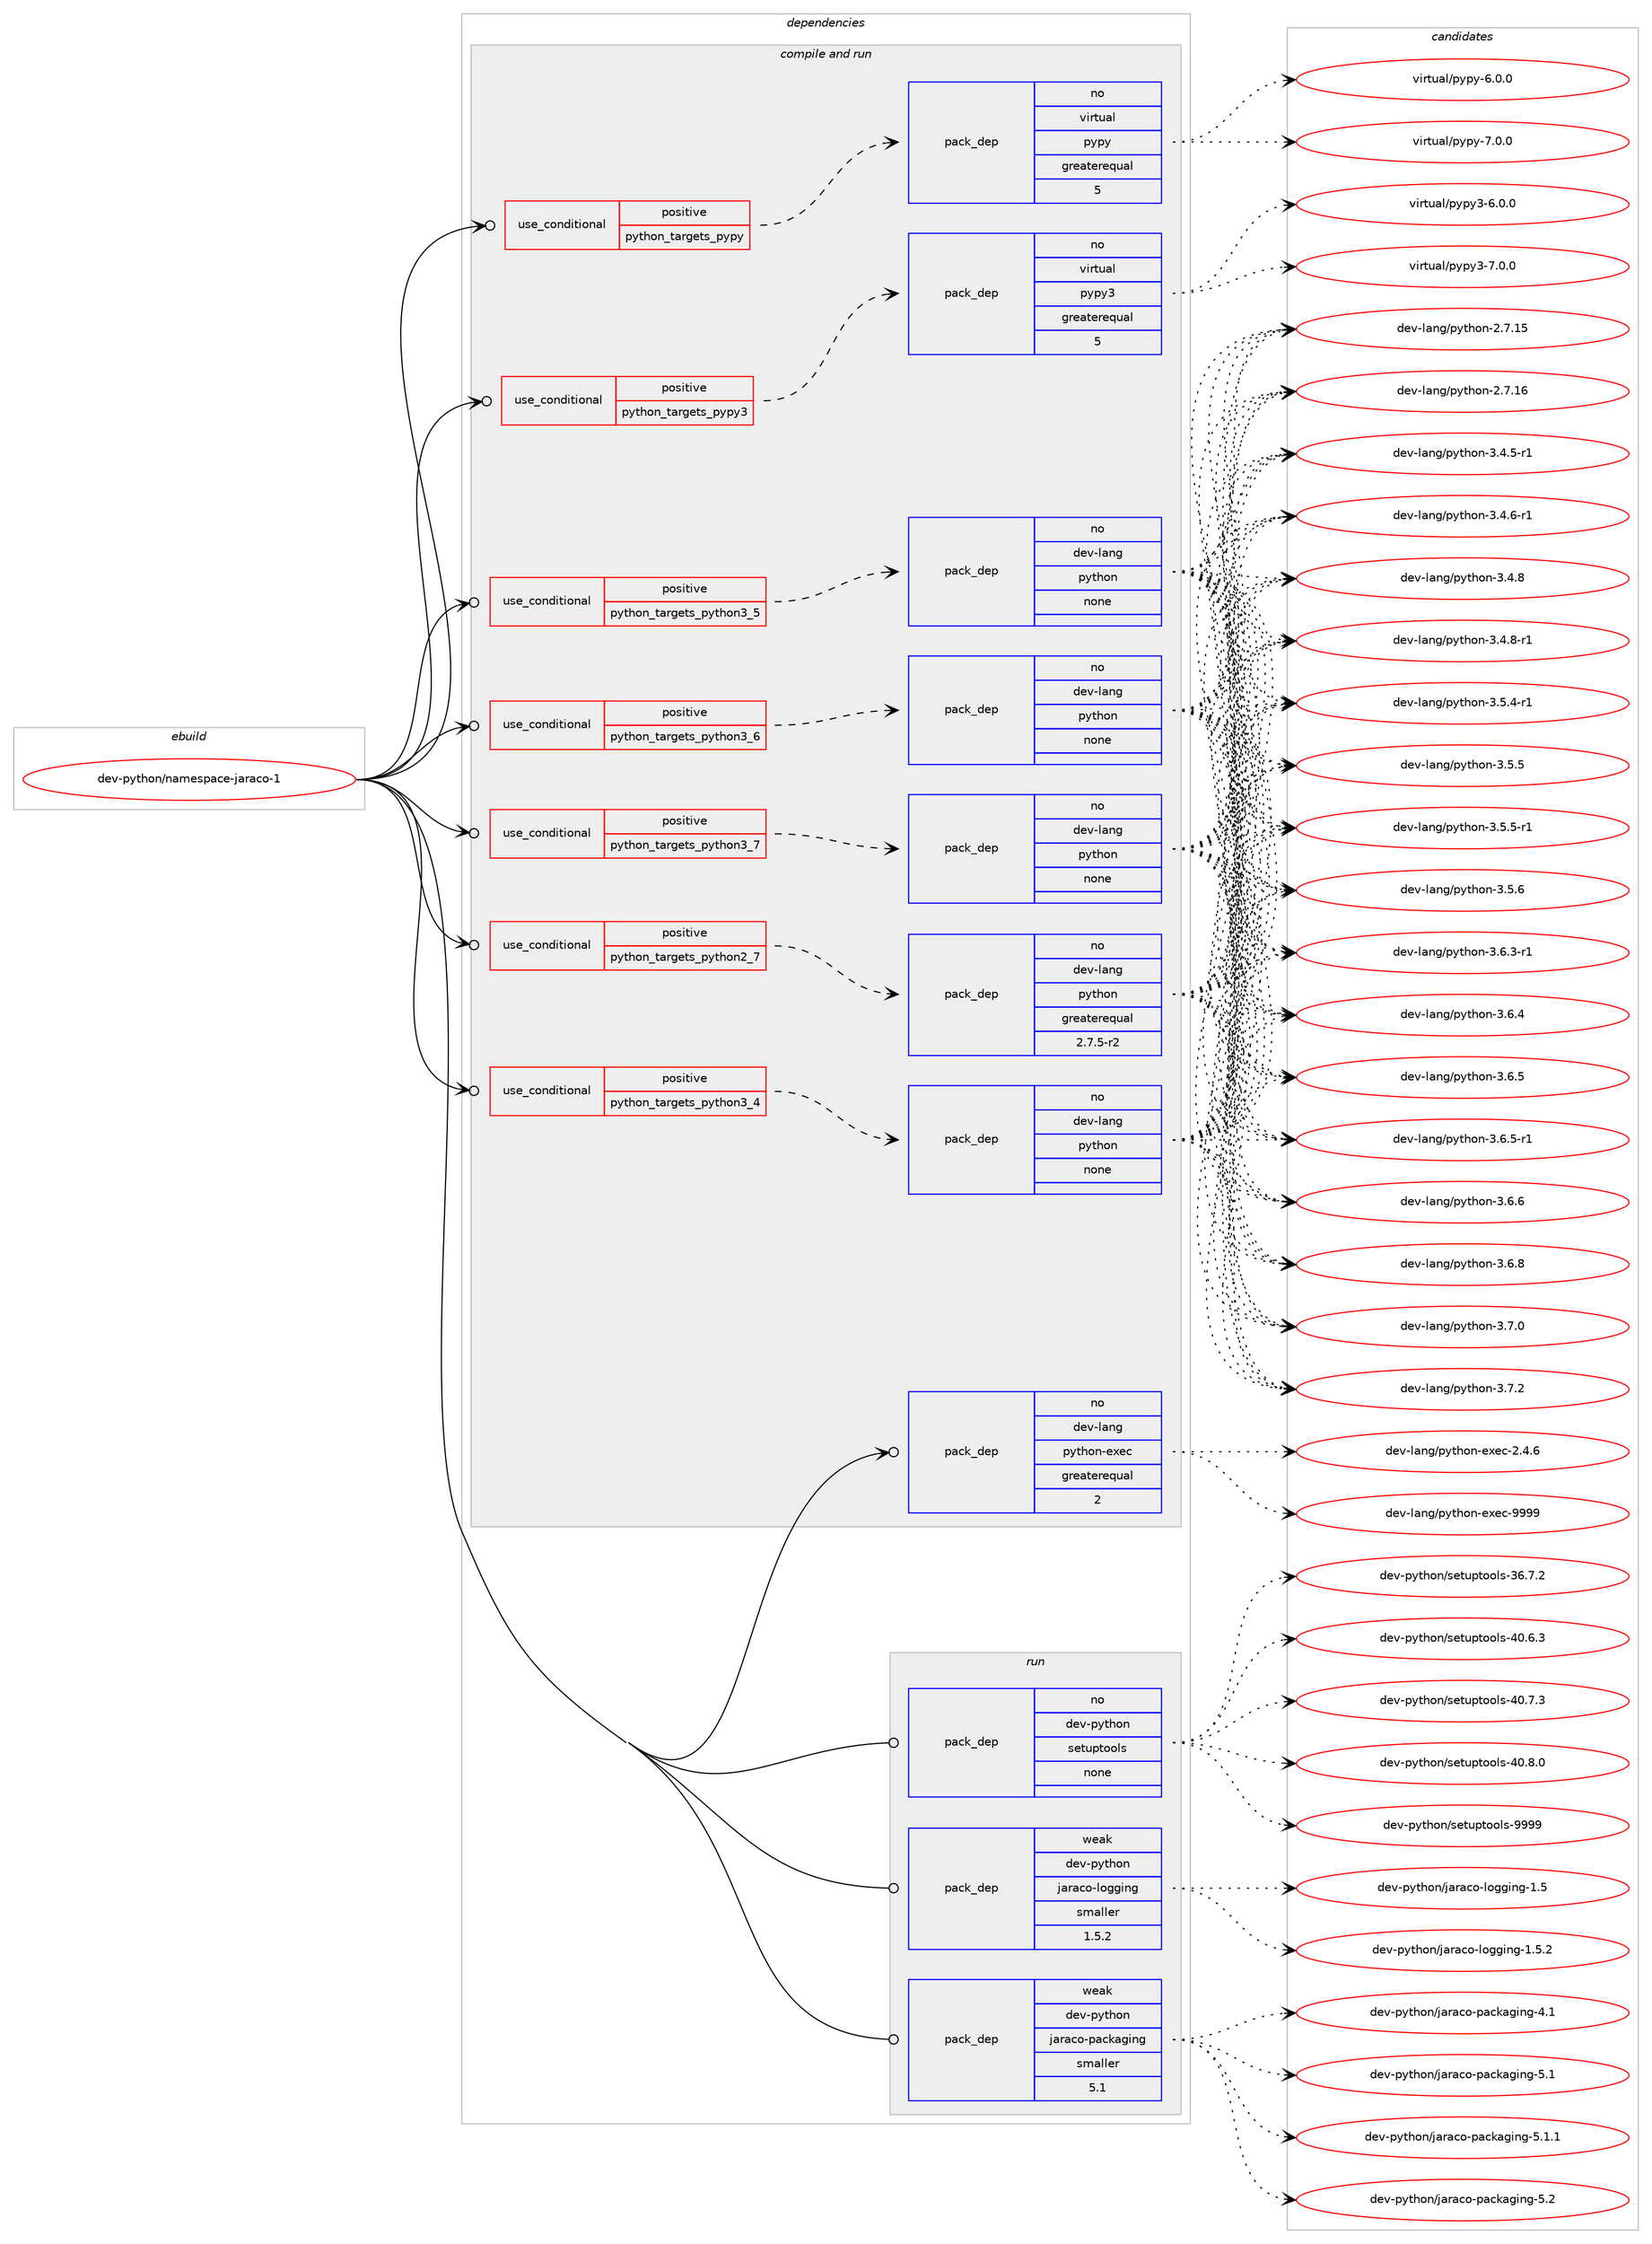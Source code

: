digraph prolog {

# *************
# Graph options
# *************

newrank=true;
concentrate=true;
compound=true;
graph [rankdir=LR,fontname=Helvetica,fontsize=10,ranksep=1.5];#, ranksep=2.5, nodesep=0.2];
edge  [arrowhead=vee];
node  [fontname=Helvetica,fontsize=10];

# **********
# The ebuild
# **********

subgraph cluster_leftcol {
color=gray;
rank=same;
label=<<i>ebuild</i>>;
id [label="dev-python/namespace-jaraco-1", color=red, width=4, href="../dev-python/namespace-jaraco-1.svg"];
}

# ****************
# The dependencies
# ****************

subgraph cluster_midcol {
color=gray;
label=<<i>dependencies</i>>;
subgraph cluster_compile {
fillcolor="#eeeeee";
style=filled;
label=<<i>compile</i>>;
}
subgraph cluster_compileandrun {
fillcolor="#eeeeee";
style=filled;
label=<<i>compile and run</i>>;
subgraph cond377878 {
dependency1419977 [label=<<TABLE BORDER="0" CELLBORDER="1" CELLSPACING="0" CELLPADDING="4"><TR><TD ROWSPAN="3" CELLPADDING="10">use_conditional</TD></TR><TR><TD>positive</TD></TR><TR><TD>python_targets_pypy</TD></TR></TABLE>>, shape=none, color=red];
subgraph pack1018825 {
dependency1419978 [label=<<TABLE BORDER="0" CELLBORDER="1" CELLSPACING="0" CELLPADDING="4" WIDTH="220"><TR><TD ROWSPAN="6" CELLPADDING="30">pack_dep</TD></TR><TR><TD WIDTH="110">no</TD></TR><TR><TD>virtual</TD></TR><TR><TD>pypy</TD></TR><TR><TD>greaterequal</TD></TR><TR><TD>5</TD></TR></TABLE>>, shape=none, color=blue];
}
dependency1419977:e -> dependency1419978:w [weight=20,style="dashed",arrowhead="vee"];
}
id:e -> dependency1419977:w [weight=20,style="solid",arrowhead="odotvee"];
subgraph cond377879 {
dependency1419979 [label=<<TABLE BORDER="0" CELLBORDER="1" CELLSPACING="0" CELLPADDING="4"><TR><TD ROWSPAN="3" CELLPADDING="10">use_conditional</TD></TR><TR><TD>positive</TD></TR><TR><TD>python_targets_pypy3</TD></TR></TABLE>>, shape=none, color=red];
subgraph pack1018826 {
dependency1419980 [label=<<TABLE BORDER="0" CELLBORDER="1" CELLSPACING="0" CELLPADDING="4" WIDTH="220"><TR><TD ROWSPAN="6" CELLPADDING="30">pack_dep</TD></TR><TR><TD WIDTH="110">no</TD></TR><TR><TD>virtual</TD></TR><TR><TD>pypy3</TD></TR><TR><TD>greaterequal</TD></TR><TR><TD>5</TD></TR></TABLE>>, shape=none, color=blue];
}
dependency1419979:e -> dependency1419980:w [weight=20,style="dashed",arrowhead="vee"];
}
id:e -> dependency1419979:w [weight=20,style="solid",arrowhead="odotvee"];
subgraph cond377880 {
dependency1419981 [label=<<TABLE BORDER="0" CELLBORDER="1" CELLSPACING="0" CELLPADDING="4"><TR><TD ROWSPAN="3" CELLPADDING="10">use_conditional</TD></TR><TR><TD>positive</TD></TR><TR><TD>python_targets_python2_7</TD></TR></TABLE>>, shape=none, color=red];
subgraph pack1018827 {
dependency1419982 [label=<<TABLE BORDER="0" CELLBORDER="1" CELLSPACING="0" CELLPADDING="4" WIDTH="220"><TR><TD ROWSPAN="6" CELLPADDING="30">pack_dep</TD></TR><TR><TD WIDTH="110">no</TD></TR><TR><TD>dev-lang</TD></TR><TR><TD>python</TD></TR><TR><TD>greaterequal</TD></TR><TR><TD>2.7.5-r2</TD></TR></TABLE>>, shape=none, color=blue];
}
dependency1419981:e -> dependency1419982:w [weight=20,style="dashed",arrowhead="vee"];
}
id:e -> dependency1419981:w [weight=20,style="solid",arrowhead="odotvee"];
subgraph cond377881 {
dependency1419983 [label=<<TABLE BORDER="0" CELLBORDER="1" CELLSPACING="0" CELLPADDING="4"><TR><TD ROWSPAN="3" CELLPADDING="10">use_conditional</TD></TR><TR><TD>positive</TD></TR><TR><TD>python_targets_python3_4</TD></TR></TABLE>>, shape=none, color=red];
subgraph pack1018828 {
dependency1419984 [label=<<TABLE BORDER="0" CELLBORDER="1" CELLSPACING="0" CELLPADDING="4" WIDTH="220"><TR><TD ROWSPAN="6" CELLPADDING="30">pack_dep</TD></TR><TR><TD WIDTH="110">no</TD></TR><TR><TD>dev-lang</TD></TR><TR><TD>python</TD></TR><TR><TD>none</TD></TR><TR><TD></TD></TR></TABLE>>, shape=none, color=blue];
}
dependency1419983:e -> dependency1419984:w [weight=20,style="dashed",arrowhead="vee"];
}
id:e -> dependency1419983:w [weight=20,style="solid",arrowhead="odotvee"];
subgraph cond377882 {
dependency1419985 [label=<<TABLE BORDER="0" CELLBORDER="1" CELLSPACING="0" CELLPADDING="4"><TR><TD ROWSPAN="3" CELLPADDING="10">use_conditional</TD></TR><TR><TD>positive</TD></TR><TR><TD>python_targets_python3_5</TD></TR></TABLE>>, shape=none, color=red];
subgraph pack1018829 {
dependency1419986 [label=<<TABLE BORDER="0" CELLBORDER="1" CELLSPACING="0" CELLPADDING="4" WIDTH="220"><TR><TD ROWSPAN="6" CELLPADDING="30">pack_dep</TD></TR><TR><TD WIDTH="110">no</TD></TR><TR><TD>dev-lang</TD></TR><TR><TD>python</TD></TR><TR><TD>none</TD></TR><TR><TD></TD></TR></TABLE>>, shape=none, color=blue];
}
dependency1419985:e -> dependency1419986:w [weight=20,style="dashed",arrowhead="vee"];
}
id:e -> dependency1419985:w [weight=20,style="solid",arrowhead="odotvee"];
subgraph cond377883 {
dependency1419987 [label=<<TABLE BORDER="0" CELLBORDER="1" CELLSPACING="0" CELLPADDING="4"><TR><TD ROWSPAN="3" CELLPADDING="10">use_conditional</TD></TR><TR><TD>positive</TD></TR><TR><TD>python_targets_python3_6</TD></TR></TABLE>>, shape=none, color=red];
subgraph pack1018830 {
dependency1419988 [label=<<TABLE BORDER="0" CELLBORDER="1" CELLSPACING="0" CELLPADDING="4" WIDTH="220"><TR><TD ROWSPAN="6" CELLPADDING="30">pack_dep</TD></TR><TR><TD WIDTH="110">no</TD></TR><TR><TD>dev-lang</TD></TR><TR><TD>python</TD></TR><TR><TD>none</TD></TR><TR><TD></TD></TR></TABLE>>, shape=none, color=blue];
}
dependency1419987:e -> dependency1419988:w [weight=20,style="dashed",arrowhead="vee"];
}
id:e -> dependency1419987:w [weight=20,style="solid",arrowhead="odotvee"];
subgraph cond377884 {
dependency1419989 [label=<<TABLE BORDER="0" CELLBORDER="1" CELLSPACING="0" CELLPADDING="4"><TR><TD ROWSPAN="3" CELLPADDING="10">use_conditional</TD></TR><TR><TD>positive</TD></TR><TR><TD>python_targets_python3_7</TD></TR></TABLE>>, shape=none, color=red];
subgraph pack1018831 {
dependency1419990 [label=<<TABLE BORDER="0" CELLBORDER="1" CELLSPACING="0" CELLPADDING="4" WIDTH="220"><TR><TD ROWSPAN="6" CELLPADDING="30">pack_dep</TD></TR><TR><TD WIDTH="110">no</TD></TR><TR><TD>dev-lang</TD></TR><TR><TD>python</TD></TR><TR><TD>none</TD></TR><TR><TD></TD></TR></TABLE>>, shape=none, color=blue];
}
dependency1419989:e -> dependency1419990:w [weight=20,style="dashed",arrowhead="vee"];
}
id:e -> dependency1419989:w [weight=20,style="solid",arrowhead="odotvee"];
subgraph pack1018832 {
dependency1419991 [label=<<TABLE BORDER="0" CELLBORDER="1" CELLSPACING="0" CELLPADDING="4" WIDTH="220"><TR><TD ROWSPAN="6" CELLPADDING="30">pack_dep</TD></TR><TR><TD WIDTH="110">no</TD></TR><TR><TD>dev-lang</TD></TR><TR><TD>python-exec</TD></TR><TR><TD>greaterequal</TD></TR><TR><TD>2</TD></TR></TABLE>>, shape=none, color=blue];
}
id:e -> dependency1419991:w [weight=20,style="solid",arrowhead="odotvee"];
}
subgraph cluster_run {
fillcolor="#eeeeee";
style=filled;
label=<<i>run</i>>;
subgraph pack1018833 {
dependency1419992 [label=<<TABLE BORDER="0" CELLBORDER="1" CELLSPACING="0" CELLPADDING="4" WIDTH="220"><TR><TD ROWSPAN="6" CELLPADDING="30">pack_dep</TD></TR><TR><TD WIDTH="110">no</TD></TR><TR><TD>dev-python</TD></TR><TR><TD>setuptools</TD></TR><TR><TD>none</TD></TR><TR><TD></TD></TR></TABLE>>, shape=none, color=blue];
}
id:e -> dependency1419992:w [weight=20,style="solid",arrowhead="odot"];
subgraph pack1018834 {
dependency1419993 [label=<<TABLE BORDER="0" CELLBORDER="1" CELLSPACING="0" CELLPADDING="4" WIDTH="220"><TR><TD ROWSPAN="6" CELLPADDING="30">pack_dep</TD></TR><TR><TD WIDTH="110">weak</TD></TR><TR><TD>dev-python</TD></TR><TR><TD>jaraco-logging</TD></TR><TR><TD>smaller</TD></TR><TR><TD>1.5.2</TD></TR></TABLE>>, shape=none, color=blue];
}
id:e -> dependency1419993:w [weight=20,style="solid",arrowhead="odot"];
subgraph pack1018835 {
dependency1419994 [label=<<TABLE BORDER="0" CELLBORDER="1" CELLSPACING="0" CELLPADDING="4" WIDTH="220"><TR><TD ROWSPAN="6" CELLPADDING="30">pack_dep</TD></TR><TR><TD WIDTH="110">weak</TD></TR><TR><TD>dev-python</TD></TR><TR><TD>jaraco-packaging</TD></TR><TR><TD>smaller</TD></TR><TR><TD>5.1</TD></TR></TABLE>>, shape=none, color=blue];
}
id:e -> dependency1419994:w [weight=20,style="solid",arrowhead="odot"];
}
}

# **************
# The candidates
# **************

subgraph cluster_choices {
rank=same;
color=gray;
label=<<i>candidates</i>>;

subgraph choice1018825 {
color=black;
nodesep=1;
choice1181051141161179710847112121112121455446484648 [label="virtual/pypy-6.0.0", color=red, width=4,href="../virtual/pypy-6.0.0.svg"];
choice1181051141161179710847112121112121455546484648 [label="virtual/pypy-7.0.0", color=red, width=4,href="../virtual/pypy-7.0.0.svg"];
dependency1419978:e -> choice1181051141161179710847112121112121455446484648:w [style=dotted,weight="100"];
dependency1419978:e -> choice1181051141161179710847112121112121455546484648:w [style=dotted,weight="100"];
}
subgraph choice1018826 {
color=black;
nodesep=1;
choice118105114116117971084711212111212151455446484648 [label="virtual/pypy3-6.0.0", color=red, width=4,href="../virtual/pypy3-6.0.0.svg"];
choice118105114116117971084711212111212151455546484648 [label="virtual/pypy3-7.0.0", color=red, width=4,href="../virtual/pypy3-7.0.0.svg"];
dependency1419980:e -> choice118105114116117971084711212111212151455446484648:w [style=dotted,weight="100"];
dependency1419980:e -> choice118105114116117971084711212111212151455546484648:w [style=dotted,weight="100"];
}
subgraph choice1018827 {
color=black;
nodesep=1;
choice10010111845108971101034711212111610411111045504655464953 [label="dev-lang/python-2.7.15", color=red, width=4,href="../dev-lang/python-2.7.15.svg"];
choice10010111845108971101034711212111610411111045504655464954 [label="dev-lang/python-2.7.16", color=red, width=4,href="../dev-lang/python-2.7.16.svg"];
choice1001011184510897110103471121211161041111104551465246534511449 [label="dev-lang/python-3.4.5-r1", color=red, width=4,href="../dev-lang/python-3.4.5-r1.svg"];
choice1001011184510897110103471121211161041111104551465246544511449 [label="dev-lang/python-3.4.6-r1", color=red, width=4,href="../dev-lang/python-3.4.6-r1.svg"];
choice100101118451089711010347112121116104111110455146524656 [label="dev-lang/python-3.4.8", color=red, width=4,href="../dev-lang/python-3.4.8.svg"];
choice1001011184510897110103471121211161041111104551465246564511449 [label="dev-lang/python-3.4.8-r1", color=red, width=4,href="../dev-lang/python-3.4.8-r1.svg"];
choice1001011184510897110103471121211161041111104551465346524511449 [label="dev-lang/python-3.5.4-r1", color=red, width=4,href="../dev-lang/python-3.5.4-r1.svg"];
choice100101118451089711010347112121116104111110455146534653 [label="dev-lang/python-3.5.5", color=red, width=4,href="../dev-lang/python-3.5.5.svg"];
choice1001011184510897110103471121211161041111104551465346534511449 [label="dev-lang/python-3.5.5-r1", color=red, width=4,href="../dev-lang/python-3.5.5-r1.svg"];
choice100101118451089711010347112121116104111110455146534654 [label="dev-lang/python-3.5.6", color=red, width=4,href="../dev-lang/python-3.5.6.svg"];
choice1001011184510897110103471121211161041111104551465446514511449 [label="dev-lang/python-3.6.3-r1", color=red, width=4,href="../dev-lang/python-3.6.3-r1.svg"];
choice100101118451089711010347112121116104111110455146544652 [label="dev-lang/python-3.6.4", color=red, width=4,href="../dev-lang/python-3.6.4.svg"];
choice100101118451089711010347112121116104111110455146544653 [label="dev-lang/python-3.6.5", color=red, width=4,href="../dev-lang/python-3.6.5.svg"];
choice1001011184510897110103471121211161041111104551465446534511449 [label="dev-lang/python-3.6.5-r1", color=red, width=4,href="../dev-lang/python-3.6.5-r1.svg"];
choice100101118451089711010347112121116104111110455146544654 [label="dev-lang/python-3.6.6", color=red, width=4,href="../dev-lang/python-3.6.6.svg"];
choice100101118451089711010347112121116104111110455146544656 [label="dev-lang/python-3.6.8", color=red, width=4,href="../dev-lang/python-3.6.8.svg"];
choice100101118451089711010347112121116104111110455146554648 [label="dev-lang/python-3.7.0", color=red, width=4,href="../dev-lang/python-3.7.0.svg"];
choice100101118451089711010347112121116104111110455146554650 [label="dev-lang/python-3.7.2", color=red, width=4,href="../dev-lang/python-3.7.2.svg"];
dependency1419982:e -> choice10010111845108971101034711212111610411111045504655464953:w [style=dotted,weight="100"];
dependency1419982:e -> choice10010111845108971101034711212111610411111045504655464954:w [style=dotted,weight="100"];
dependency1419982:e -> choice1001011184510897110103471121211161041111104551465246534511449:w [style=dotted,weight="100"];
dependency1419982:e -> choice1001011184510897110103471121211161041111104551465246544511449:w [style=dotted,weight="100"];
dependency1419982:e -> choice100101118451089711010347112121116104111110455146524656:w [style=dotted,weight="100"];
dependency1419982:e -> choice1001011184510897110103471121211161041111104551465246564511449:w [style=dotted,weight="100"];
dependency1419982:e -> choice1001011184510897110103471121211161041111104551465346524511449:w [style=dotted,weight="100"];
dependency1419982:e -> choice100101118451089711010347112121116104111110455146534653:w [style=dotted,weight="100"];
dependency1419982:e -> choice1001011184510897110103471121211161041111104551465346534511449:w [style=dotted,weight="100"];
dependency1419982:e -> choice100101118451089711010347112121116104111110455146534654:w [style=dotted,weight="100"];
dependency1419982:e -> choice1001011184510897110103471121211161041111104551465446514511449:w [style=dotted,weight="100"];
dependency1419982:e -> choice100101118451089711010347112121116104111110455146544652:w [style=dotted,weight="100"];
dependency1419982:e -> choice100101118451089711010347112121116104111110455146544653:w [style=dotted,weight="100"];
dependency1419982:e -> choice1001011184510897110103471121211161041111104551465446534511449:w [style=dotted,weight="100"];
dependency1419982:e -> choice100101118451089711010347112121116104111110455146544654:w [style=dotted,weight="100"];
dependency1419982:e -> choice100101118451089711010347112121116104111110455146544656:w [style=dotted,weight="100"];
dependency1419982:e -> choice100101118451089711010347112121116104111110455146554648:w [style=dotted,weight="100"];
dependency1419982:e -> choice100101118451089711010347112121116104111110455146554650:w [style=dotted,weight="100"];
}
subgraph choice1018828 {
color=black;
nodesep=1;
choice10010111845108971101034711212111610411111045504655464953 [label="dev-lang/python-2.7.15", color=red, width=4,href="../dev-lang/python-2.7.15.svg"];
choice10010111845108971101034711212111610411111045504655464954 [label="dev-lang/python-2.7.16", color=red, width=4,href="../dev-lang/python-2.7.16.svg"];
choice1001011184510897110103471121211161041111104551465246534511449 [label="dev-lang/python-3.4.5-r1", color=red, width=4,href="../dev-lang/python-3.4.5-r1.svg"];
choice1001011184510897110103471121211161041111104551465246544511449 [label="dev-lang/python-3.4.6-r1", color=red, width=4,href="../dev-lang/python-3.4.6-r1.svg"];
choice100101118451089711010347112121116104111110455146524656 [label="dev-lang/python-3.4.8", color=red, width=4,href="../dev-lang/python-3.4.8.svg"];
choice1001011184510897110103471121211161041111104551465246564511449 [label="dev-lang/python-3.4.8-r1", color=red, width=4,href="../dev-lang/python-3.4.8-r1.svg"];
choice1001011184510897110103471121211161041111104551465346524511449 [label="dev-lang/python-3.5.4-r1", color=red, width=4,href="../dev-lang/python-3.5.4-r1.svg"];
choice100101118451089711010347112121116104111110455146534653 [label="dev-lang/python-3.5.5", color=red, width=4,href="../dev-lang/python-3.5.5.svg"];
choice1001011184510897110103471121211161041111104551465346534511449 [label="dev-lang/python-3.5.5-r1", color=red, width=4,href="../dev-lang/python-3.5.5-r1.svg"];
choice100101118451089711010347112121116104111110455146534654 [label="dev-lang/python-3.5.6", color=red, width=4,href="../dev-lang/python-3.5.6.svg"];
choice1001011184510897110103471121211161041111104551465446514511449 [label="dev-lang/python-3.6.3-r1", color=red, width=4,href="../dev-lang/python-3.6.3-r1.svg"];
choice100101118451089711010347112121116104111110455146544652 [label="dev-lang/python-3.6.4", color=red, width=4,href="../dev-lang/python-3.6.4.svg"];
choice100101118451089711010347112121116104111110455146544653 [label="dev-lang/python-3.6.5", color=red, width=4,href="../dev-lang/python-3.6.5.svg"];
choice1001011184510897110103471121211161041111104551465446534511449 [label="dev-lang/python-3.6.5-r1", color=red, width=4,href="../dev-lang/python-3.6.5-r1.svg"];
choice100101118451089711010347112121116104111110455146544654 [label="dev-lang/python-3.6.6", color=red, width=4,href="../dev-lang/python-3.6.6.svg"];
choice100101118451089711010347112121116104111110455146544656 [label="dev-lang/python-3.6.8", color=red, width=4,href="../dev-lang/python-3.6.8.svg"];
choice100101118451089711010347112121116104111110455146554648 [label="dev-lang/python-3.7.0", color=red, width=4,href="../dev-lang/python-3.7.0.svg"];
choice100101118451089711010347112121116104111110455146554650 [label="dev-lang/python-3.7.2", color=red, width=4,href="../dev-lang/python-3.7.2.svg"];
dependency1419984:e -> choice10010111845108971101034711212111610411111045504655464953:w [style=dotted,weight="100"];
dependency1419984:e -> choice10010111845108971101034711212111610411111045504655464954:w [style=dotted,weight="100"];
dependency1419984:e -> choice1001011184510897110103471121211161041111104551465246534511449:w [style=dotted,weight="100"];
dependency1419984:e -> choice1001011184510897110103471121211161041111104551465246544511449:w [style=dotted,weight="100"];
dependency1419984:e -> choice100101118451089711010347112121116104111110455146524656:w [style=dotted,weight="100"];
dependency1419984:e -> choice1001011184510897110103471121211161041111104551465246564511449:w [style=dotted,weight="100"];
dependency1419984:e -> choice1001011184510897110103471121211161041111104551465346524511449:w [style=dotted,weight="100"];
dependency1419984:e -> choice100101118451089711010347112121116104111110455146534653:w [style=dotted,weight="100"];
dependency1419984:e -> choice1001011184510897110103471121211161041111104551465346534511449:w [style=dotted,weight="100"];
dependency1419984:e -> choice100101118451089711010347112121116104111110455146534654:w [style=dotted,weight="100"];
dependency1419984:e -> choice1001011184510897110103471121211161041111104551465446514511449:w [style=dotted,weight="100"];
dependency1419984:e -> choice100101118451089711010347112121116104111110455146544652:w [style=dotted,weight="100"];
dependency1419984:e -> choice100101118451089711010347112121116104111110455146544653:w [style=dotted,weight="100"];
dependency1419984:e -> choice1001011184510897110103471121211161041111104551465446534511449:w [style=dotted,weight="100"];
dependency1419984:e -> choice100101118451089711010347112121116104111110455146544654:w [style=dotted,weight="100"];
dependency1419984:e -> choice100101118451089711010347112121116104111110455146544656:w [style=dotted,weight="100"];
dependency1419984:e -> choice100101118451089711010347112121116104111110455146554648:w [style=dotted,weight="100"];
dependency1419984:e -> choice100101118451089711010347112121116104111110455146554650:w [style=dotted,weight="100"];
}
subgraph choice1018829 {
color=black;
nodesep=1;
choice10010111845108971101034711212111610411111045504655464953 [label="dev-lang/python-2.7.15", color=red, width=4,href="../dev-lang/python-2.7.15.svg"];
choice10010111845108971101034711212111610411111045504655464954 [label="dev-lang/python-2.7.16", color=red, width=4,href="../dev-lang/python-2.7.16.svg"];
choice1001011184510897110103471121211161041111104551465246534511449 [label="dev-lang/python-3.4.5-r1", color=red, width=4,href="../dev-lang/python-3.4.5-r1.svg"];
choice1001011184510897110103471121211161041111104551465246544511449 [label="dev-lang/python-3.4.6-r1", color=red, width=4,href="../dev-lang/python-3.4.6-r1.svg"];
choice100101118451089711010347112121116104111110455146524656 [label="dev-lang/python-3.4.8", color=red, width=4,href="../dev-lang/python-3.4.8.svg"];
choice1001011184510897110103471121211161041111104551465246564511449 [label="dev-lang/python-3.4.8-r1", color=red, width=4,href="../dev-lang/python-3.4.8-r1.svg"];
choice1001011184510897110103471121211161041111104551465346524511449 [label="dev-lang/python-3.5.4-r1", color=red, width=4,href="../dev-lang/python-3.5.4-r1.svg"];
choice100101118451089711010347112121116104111110455146534653 [label="dev-lang/python-3.5.5", color=red, width=4,href="../dev-lang/python-3.5.5.svg"];
choice1001011184510897110103471121211161041111104551465346534511449 [label="dev-lang/python-3.5.5-r1", color=red, width=4,href="../dev-lang/python-3.5.5-r1.svg"];
choice100101118451089711010347112121116104111110455146534654 [label="dev-lang/python-3.5.6", color=red, width=4,href="../dev-lang/python-3.5.6.svg"];
choice1001011184510897110103471121211161041111104551465446514511449 [label="dev-lang/python-3.6.3-r1", color=red, width=4,href="../dev-lang/python-3.6.3-r1.svg"];
choice100101118451089711010347112121116104111110455146544652 [label="dev-lang/python-3.6.4", color=red, width=4,href="../dev-lang/python-3.6.4.svg"];
choice100101118451089711010347112121116104111110455146544653 [label="dev-lang/python-3.6.5", color=red, width=4,href="../dev-lang/python-3.6.5.svg"];
choice1001011184510897110103471121211161041111104551465446534511449 [label="dev-lang/python-3.6.5-r1", color=red, width=4,href="../dev-lang/python-3.6.5-r1.svg"];
choice100101118451089711010347112121116104111110455146544654 [label="dev-lang/python-3.6.6", color=red, width=4,href="../dev-lang/python-3.6.6.svg"];
choice100101118451089711010347112121116104111110455146544656 [label="dev-lang/python-3.6.8", color=red, width=4,href="../dev-lang/python-3.6.8.svg"];
choice100101118451089711010347112121116104111110455146554648 [label="dev-lang/python-3.7.0", color=red, width=4,href="../dev-lang/python-3.7.0.svg"];
choice100101118451089711010347112121116104111110455146554650 [label="dev-lang/python-3.7.2", color=red, width=4,href="../dev-lang/python-3.7.2.svg"];
dependency1419986:e -> choice10010111845108971101034711212111610411111045504655464953:w [style=dotted,weight="100"];
dependency1419986:e -> choice10010111845108971101034711212111610411111045504655464954:w [style=dotted,weight="100"];
dependency1419986:e -> choice1001011184510897110103471121211161041111104551465246534511449:w [style=dotted,weight="100"];
dependency1419986:e -> choice1001011184510897110103471121211161041111104551465246544511449:w [style=dotted,weight="100"];
dependency1419986:e -> choice100101118451089711010347112121116104111110455146524656:w [style=dotted,weight="100"];
dependency1419986:e -> choice1001011184510897110103471121211161041111104551465246564511449:w [style=dotted,weight="100"];
dependency1419986:e -> choice1001011184510897110103471121211161041111104551465346524511449:w [style=dotted,weight="100"];
dependency1419986:e -> choice100101118451089711010347112121116104111110455146534653:w [style=dotted,weight="100"];
dependency1419986:e -> choice1001011184510897110103471121211161041111104551465346534511449:w [style=dotted,weight="100"];
dependency1419986:e -> choice100101118451089711010347112121116104111110455146534654:w [style=dotted,weight="100"];
dependency1419986:e -> choice1001011184510897110103471121211161041111104551465446514511449:w [style=dotted,weight="100"];
dependency1419986:e -> choice100101118451089711010347112121116104111110455146544652:w [style=dotted,weight="100"];
dependency1419986:e -> choice100101118451089711010347112121116104111110455146544653:w [style=dotted,weight="100"];
dependency1419986:e -> choice1001011184510897110103471121211161041111104551465446534511449:w [style=dotted,weight="100"];
dependency1419986:e -> choice100101118451089711010347112121116104111110455146544654:w [style=dotted,weight="100"];
dependency1419986:e -> choice100101118451089711010347112121116104111110455146544656:w [style=dotted,weight="100"];
dependency1419986:e -> choice100101118451089711010347112121116104111110455146554648:w [style=dotted,weight="100"];
dependency1419986:e -> choice100101118451089711010347112121116104111110455146554650:w [style=dotted,weight="100"];
}
subgraph choice1018830 {
color=black;
nodesep=1;
choice10010111845108971101034711212111610411111045504655464953 [label="dev-lang/python-2.7.15", color=red, width=4,href="../dev-lang/python-2.7.15.svg"];
choice10010111845108971101034711212111610411111045504655464954 [label="dev-lang/python-2.7.16", color=red, width=4,href="../dev-lang/python-2.7.16.svg"];
choice1001011184510897110103471121211161041111104551465246534511449 [label="dev-lang/python-3.4.5-r1", color=red, width=4,href="../dev-lang/python-3.4.5-r1.svg"];
choice1001011184510897110103471121211161041111104551465246544511449 [label="dev-lang/python-3.4.6-r1", color=red, width=4,href="../dev-lang/python-3.4.6-r1.svg"];
choice100101118451089711010347112121116104111110455146524656 [label="dev-lang/python-3.4.8", color=red, width=4,href="../dev-lang/python-3.4.8.svg"];
choice1001011184510897110103471121211161041111104551465246564511449 [label="dev-lang/python-3.4.8-r1", color=red, width=4,href="../dev-lang/python-3.4.8-r1.svg"];
choice1001011184510897110103471121211161041111104551465346524511449 [label="dev-lang/python-3.5.4-r1", color=red, width=4,href="../dev-lang/python-3.5.4-r1.svg"];
choice100101118451089711010347112121116104111110455146534653 [label="dev-lang/python-3.5.5", color=red, width=4,href="../dev-lang/python-3.5.5.svg"];
choice1001011184510897110103471121211161041111104551465346534511449 [label="dev-lang/python-3.5.5-r1", color=red, width=4,href="../dev-lang/python-3.5.5-r1.svg"];
choice100101118451089711010347112121116104111110455146534654 [label="dev-lang/python-3.5.6", color=red, width=4,href="../dev-lang/python-3.5.6.svg"];
choice1001011184510897110103471121211161041111104551465446514511449 [label="dev-lang/python-3.6.3-r1", color=red, width=4,href="../dev-lang/python-3.6.3-r1.svg"];
choice100101118451089711010347112121116104111110455146544652 [label="dev-lang/python-3.6.4", color=red, width=4,href="../dev-lang/python-3.6.4.svg"];
choice100101118451089711010347112121116104111110455146544653 [label="dev-lang/python-3.6.5", color=red, width=4,href="../dev-lang/python-3.6.5.svg"];
choice1001011184510897110103471121211161041111104551465446534511449 [label="dev-lang/python-3.6.5-r1", color=red, width=4,href="../dev-lang/python-3.6.5-r1.svg"];
choice100101118451089711010347112121116104111110455146544654 [label="dev-lang/python-3.6.6", color=red, width=4,href="../dev-lang/python-3.6.6.svg"];
choice100101118451089711010347112121116104111110455146544656 [label="dev-lang/python-3.6.8", color=red, width=4,href="../dev-lang/python-3.6.8.svg"];
choice100101118451089711010347112121116104111110455146554648 [label="dev-lang/python-3.7.0", color=red, width=4,href="../dev-lang/python-3.7.0.svg"];
choice100101118451089711010347112121116104111110455146554650 [label="dev-lang/python-3.7.2", color=red, width=4,href="../dev-lang/python-3.7.2.svg"];
dependency1419988:e -> choice10010111845108971101034711212111610411111045504655464953:w [style=dotted,weight="100"];
dependency1419988:e -> choice10010111845108971101034711212111610411111045504655464954:w [style=dotted,weight="100"];
dependency1419988:e -> choice1001011184510897110103471121211161041111104551465246534511449:w [style=dotted,weight="100"];
dependency1419988:e -> choice1001011184510897110103471121211161041111104551465246544511449:w [style=dotted,weight="100"];
dependency1419988:e -> choice100101118451089711010347112121116104111110455146524656:w [style=dotted,weight="100"];
dependency1419988:e -> choice1001011184510897110103471121211161041111104551465246564511449:w [style=dotted,weight="100"];
dependency1419988:e -> choice1001011184510897110103471121211161041111104551465346524511449:w [style=dotted,weight="100"];
dependency1419988:e -> choice100101118451089711010347112121116104111110455146534653:w [style=dotted,weight="100"];
dependency1419988:e -> choice1001011184510897110103471121211161041111104551465346534511449:w [style=dotted,weight="100"];
dependency1419988:e -> choice100101118451089711010347112121116104111110455146534654:w [style=dotted,weight="100"];
dependency1419988:e -> choice1001011184510897110103471121211161041111104551465446514511449:w [style=dotted,weight="100"];
dependency1419988:e -> choice100101118451089711010347112121116104111110455146544652:w [style=dotted,weight="100"];
dependency1419988:e -> choice100101118451089711010347112121116104111110455146544653:w [style=dotted,weight="100"];
dependency1419988:e -> choice1001011184510897110103471121211161041111104551465446534511449:w [style=dotted,weight="100"];
dependency1419988:e -> choice100101118451089711010347112121116104111110455146544654:w [style=dotted,weight="100"];
dependency1419988:e -> choice100101118451089711010347112121116104111110455146544656:w [style=dotted,weight="100"];
dependency1419988:e -> choice100101118451089711010347112121116104111110455146554648:w [style=dotted,weight="100"];
dependency1419988:e -> choice100101118451089711010347112121116104111110455146554650:w [style=dotted,weight="100"];
}
subgraph choice1018831 {
color=black;
nodesep=1;
choice10010111845108971101034711212111610411111045504655464953 [label="dev-lang/python-2.7.15", color=red, width=4,href="../dev-lang/python-2.7.15.svg"];
choice10010111845108971101034711212111610411111045504655464954 [label="dev-lang/python-2.7.16", color=red, width=4,href="../dev-lang/python-2.7.16.svg"];
choice1001011184510897110103471121211161041111104551465246534511449 [label="dev-lang/python-3.4.5-r1", color=red, width=4,href="../dev-lang/python-3.4.5-r1.svg"];
choice1001011184510897110103471121211161041111104551465246544511449 [label="dev-lang/python-3.4.6-r1", color=red, width=4,href="../dev-lang/python-3.4.6-r1.svg"];
choice100101118451089711010347112121116104111110455146524656 [label="dev-lang/python-3.4.8", color=red, width=4,href="../dev-lang/python-3.4.8.svg"];
choice1001011184510897110103471121211161041111104551465246564511449 [label="dev-lang/python-3.4.8-r1", color=red, width=4,href="../dev-lang/python-3.4.8-r1.svg"];
choice1001011184510897110103471121211161041111104551465346524511449 [label="dev-lang/python-3.5.4-r1", color=red, width=4,href="../dev-lang/python-3.5.4-r1.svg"];
choice100101118451089711010347112121116104111110455146534653 [label="dev-lang/python-3.5.5", color=red, width=4,href="../dev-lang/python-3.5.5.svg"];
choice1001011184510897110103471121211161041111104551465346534511449 [label="dev-lang/python-3.5.5-r1", color=red, width=4,href="../dev-lang/python-3.5.5-r1.svg"];
choice100101118451089711010347112121116104111110455146534654 [label="dev-lang/python-3.5.6", color=red, width=4,href="../dev-lang/python-3.5.6.svg"];
choice1001011184510897110103471121211161041111104551465446514511449 [label="dev-lang/python-3.6.3-r1", color=red, width=4,href="../dev-lang/python-3.6.3-r1.svg"];
choice100101118451089711010347112121116104111110455146544652 [label="dev-lang/python-3.6.4", color=red, width=4,href="../dev-lang/python-3.6.4.svg"];
choice100101118451089711010347112121116104111110455146544653 [label="dev-lang/python-3.6.5", color=red, width=4,href="../dev-lang/python-3.6.5.svg"];
choice1001011184510897110103471121211161041111104551465446534511449 [label="dev-lang/python-3.6.5-r1", color=red, width=4,href="../dev-lang/python-3.6.5-r1.svg"];
choice100101118451089711010347112121116104111110455146544654 [label="dev-lang/python-3.6.6", color=red, width=4,href="../dev-lang/python-3.6.6.svg"];
choice100101118451089711010347112121116104111110455146544656 [label="dev-lang/python-3.6.8", color=red, width=4,href="../dev-lang/python-3.6.8.svg"];
choice100101118451089711010347112121116104111110455146554648 [label="dev-lang/python-3.7.0", color=red, width=4,href="../dev-lang/python-3.7.0.svg"];
choice100101118451089711010347112121116104111110455146554650 [label="dev-lang/python-3.7.2", color=red, width=4,href="../dev-lang/python-3.7.2.svg"];
dependency1419990:e -> choice10010111845108971101034711212111610411111045504655464953:w [style=dotted,weight="100"];
dependency1419990:e -> choice10010111845108971101034711212111610411111045504655464954:w [style=dotted,weight="100"];
dependency1419990:e -> choice1001011184510897110103471121211161041111104551465246534511449:w [style=dotted,weight="100"];
dependency1419990:e -> choice1001011184510897110103471121211161041111104551465246544511449:w [style=dotted,weight="100"];
dependency1419990:e -> choice100101118451089711010347112121116104111110455146524656:w [style=dotted,weight="100"];
dependency1419990:e -> choice1001011184510897110103471121211161041111104551465246564511449:w [style=dotted,weight="100"];
dependency1419990:e -> choice1001011184510897110103471121211161041111104551465346524511449:w [style=dotted,weight="100"];
dependency1419990:e -> choice100101118451089711010347112121116104111110455146534653:w [style=dotted,weight="100"];
dependency1419990:e -> choice1001011184510897110103471121211161041111104551465346534511449:w [style=dotted,weight="100"];
dependency1419990:e -> choice100101118451089711010347112121116104111110455146534654:w [style=dotted,weight="100"];
dependency1419990:e -> choice1001011184510897110103471121211161041111104551465446514511449:w [style=dotted,weight="100"];
dependency1419990:e -> choice100101118451089711010347112121116104111110455146544652:w [style=dotted,weight="100"];
dependency1419990:e -> choice100101118451089711010347112121116104111110455146544653:w [style=dotted,weight="100"];
dependency1419990:e -> choice1001011184510897110103471121211161041111104551465446534511449:w [style=dotted,weight="100"];
dependency1419990:e -> choice100101118451089711010347112121116104111110455146544654:w [style=dotted,weight="100"];
dependency1419990:e -> choice100101118451089711010347112121116104111110455146544656:w [style=dotted,weight="100"];
dependency1419990:e -> choice100101118451089711010347112121116104111110455146554648:w [style=dotted,weight="100"];
dependency1419990:e -> choice100101118451089711010347112121116104111110455146554650:w [style=dotted,weight="100"];
}
subgraph choice1018832 {
color=black;
nodesep=1;
choice1001011184510897110103471121211161041111104510112010199455046524654 [label="dev-lang/python-exec-2.4.6", color=red, width=4,href="../dev-lang/python-exec-2.4.6.svg"];
choice10010111845108971101034711212111610411111045101120101994557575757 [label="dev-lang/python-exec-9999", color=red, width=4,href="../dev-lang/python-exec-9999.svg"];
dependency1419991:e -> choice1001011184510897110103471121211161041111104510112010199455046524654:w [style=dotted,weight="100"];
dependency1419991:e -> choice10010111845108971101034711212111610411111045101120101994557575757:w [style=dotted,weight="100"];
}
subgraph choice1018833 {
color=black;
nodesep=1;
choice100101118451121211161041111104711510111611711211611111110811545515446554650 [label="dev-python/setuptools-36.7.2", color=red, width=4,href="../dev-python/setuptools-36.7.2.svg"];
choice100101118451121211161041111104711510111611711211611111110811545524846544651 [label="dev-python/setuptools-40.6.3", color=red, width=4,href="../dev-python/setuptools-40.6.3.svg"];
choice100101118451121211161041111104711510111611711211611111110811545524846554651 [label="dev-python/setuptools-40.7.3", color=red, width=4,href="../dev-python/setuptools-40.7.3.svg"];
choice100101118451121211161041111104711510111611711211611111110811545524846564648 [label="dev-python/setuptools-40.8.0", color=red, width=4,href="../dev-python/setuptools-40.8.0.svg"];
choice10010111845112121116104111110471151011161171121161111111081154557575757 [label="dev-python/setuptools-9999", color=red, width=4,href="../dev-python/setuptools-9999.svg"];
dependency1419992:e -> choice100101118451121211161041111104711510111611711211611111110811545515446554650:w [style=dotted,weight="100"];
dependency1419992:e -> choice100101118451121211161041111104711510111611711211611111110811545524846544651:w [style=dotted,weight="100"];
dependency1419992:e -> choice100101118451121211161041111104711510111611711211611111110811545524846554651:w [style=dotted,weight="100"];
dependency1419992:e -> choice100101118451121211161041111104711510111611711211611111110811545524846564648:w [style=dotted,weight="100"];
dependency1419992:e -> choice10010111845112121116104111110471151011161171121161111111081154557575757:w [style=dotted,weight="100"];
}
subgraph choice1018834 {
color=black;
nodesep=1;
choice10010111845112121116104111110471069711497991114510811110310310511010345494653 [label="dev-python/jaraco-logging-1.5", color=red, width=4,href="../dev-python/jaraco-logging-1.5.svg"];
choice100101118451121211161041111104710697114979911145108111103103105110103454946534650 [label="dev-python/jaraco-logging-1.5.2", color=red, width=4,href="../dev-python/jaraco-logging-1.5.2.svg"];
dependency1419993:e -> choice10010111845112121116104111110471069711497991114510811110310310511010345494653:w [style=dotted,weight="100"];
dependency1419993:e -> choice100101118451121211161041111104710697114979911145108111103103105110103454946534650:w [style=dotted,weight="100"];
}
subgraph choice1018835 {
color=black;
nodesep=1;
choice10010111845112121116104111110471069711497991114511297991079710310511010345524649 [label="dev-python/jaraco-packaging-4.1", color=red, width=4,href="../dev-python/jaraco-packaging-4.1.svg"];
choice10010111845112121116104111110471069711497991114511297991079710310511010345534649 [label="dev-python/jaraco-packaging-5.1", color=red, width=4,href="../dev-python/jaraco-packaging-5.1.svg"];
choice100101118451121211161041111104710697114979911145112979910797103105110103455346494649 [label="dev-python/jaraco-packaging-5.1.1", color=red, width=4,href="../dev-python/jaraco-packaging-5.1.1.svg"];
choice10010111845112121116104111110471069711497991114511297991079710310511010345534650 [label="dev-python/jaraco-packaging-5.2", color=red, width=4,href="../dev-python/jaraco-packaging-5.2.svg"];
dependency1419994:e -> choice10010111845112121116104111110471069711497991114511297991079710310511010345524649:w [style=dotted,weight="100"];
dependency1419994:e -> choice10010111845112121116104111110471069711497991114511297991079710310511010345534649:w [style=dotted,weight="100"];
dependency1419994:e -> choice100101118451121211161041111104710697114979911145112979910797103105110103455346494649:w [style=dotted,weight="100"];
dependency1419994:e -> choice10010111845112121116104111110471069711497991114511297991079710310511010345534650:w [style=dotted,weight="100"];
}
}

}
